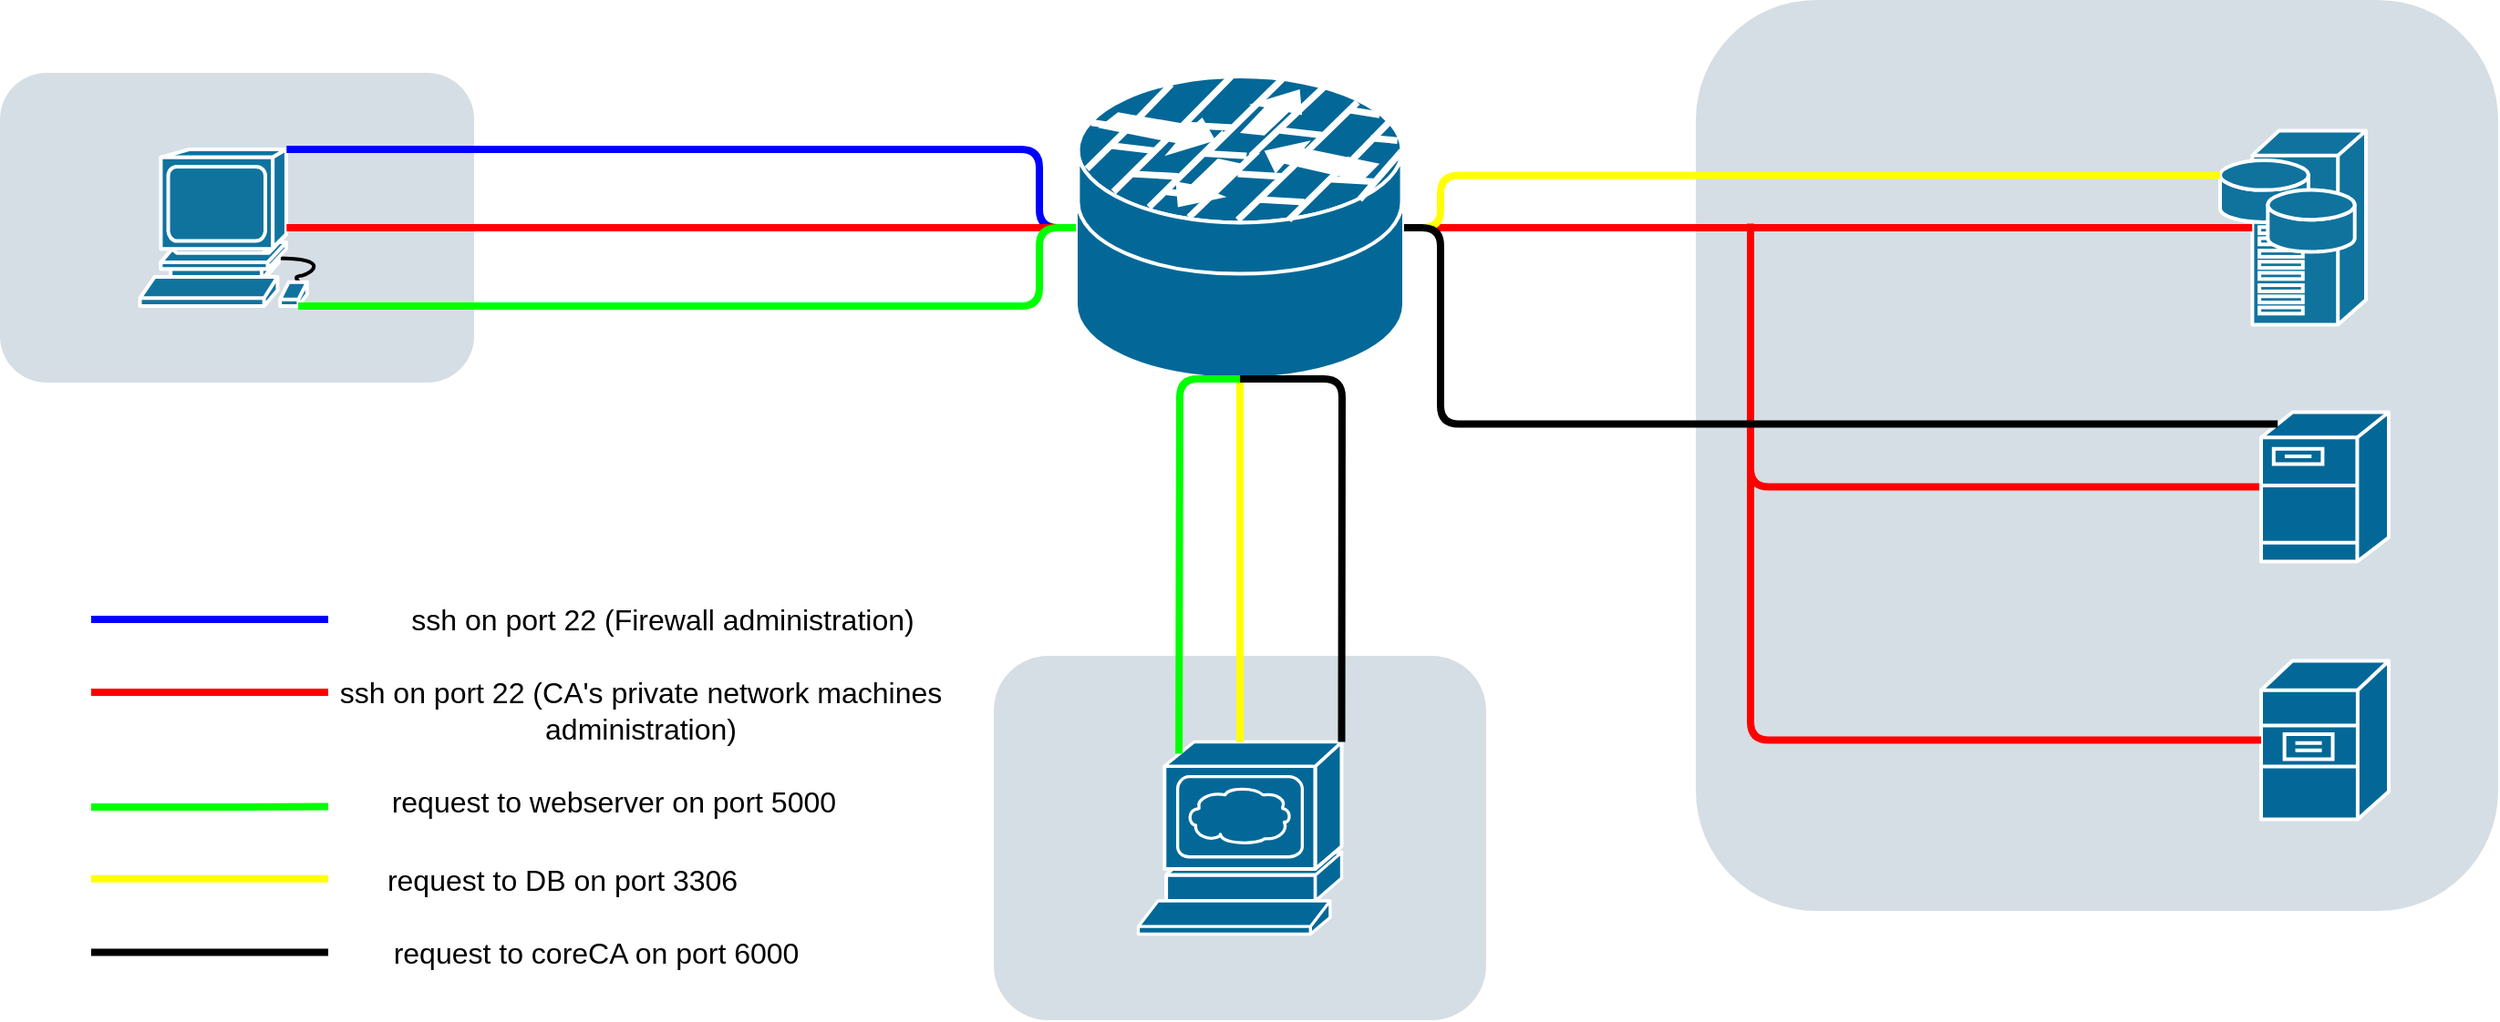 <mxfile version="13.8.0"><diagram id="6a731a19-8d31-9384-78a2-239565b7b9f0" name="Page-1"><mxGraphModel dx="2500" dy="900" grid="1" gridSize="10" guides="1" tooltips="1" connect="1" arrows="1" fold="1" page="1" pageScale="1" pageWidth="827" pageHeight="1169" background="#ffffff" math="0" shadow="0"><root><mxCell id="0"/><mxCell id="1" parent="0"/><mxCell id="UmaRRInbwXYTmUO3E6Bh-2268" value="" style="rounded=1;whiteSpace=wrap;html=1;strokeColor=none;fillColor=#BAC8D3;fontSize=24;fontColor=#23445D;align=center;opacity=60;" parent="1" vertex="1"><mxGeometry x="-125" y="660" width="270" height="200" as="geometry"/></mxCell><mxCell id="UmaRRInbwXYTmUO3E6Bh-2258" value="" style="rounded=1;whiteSpace=wrap;html=1;strokeColor=none;fillColor=#BAC8D3;fontSize=24;fontColor=#23445D;align=center;opacity=60;" parent="1" vertex="1"><mxGeometry x="-670" y="340" width="260" height="170" as="geometry"/></mxCell><mxCell id="2095" value="" style="rounded=1;whiteSpace=wrap;html=1;strokeColor=none;fillColor=#BAC8D3;fontSize=24;fontColor=#23445D;align=center;opacity=60;" parent="1" vertex="1"><mxGeometry x="260" y="300" width="440" height="500" as="geometry"/></mxCell><mxCell id="2096" value="" style="shape=mxgraph.cisco.computers_and_peripherals.workstation;html=1;dashed=0;fillColor=#10739E;strokeColor=#ffffff;strokeWidth=2;verticalLabelPosition=bottom;verticalAlign=top;fontFamily=Helvetica;fontSize=36;fontColor=#FFB366" parent="1" vertex="1"><mxGeometry x="-593.25" y="382" width="106.5" height="86" as="geometry"/></mxCell><mxCell id="2100" value="" style="shape=mxgraph.cisco.servers.storage_server;html=1;dashed=0;fillColor=#10739E;strokeColor=#ffffff;strokeWidth=2;verticalLabelPosition=bottom;verticalAlign=top;fontFamily=Helvetica;fontSize=36;fontColor=#FFB366" parent="1" vertex="1"><mxGeometry x="547.5" y="371.75" width="80" height="106.5" as="geometry"/></mxCell><mxCell id="UmaRRInbwXYTmUO3E6Bh-2259" value="" style="shape=mxgraph.cisco.security.router_firewall;html=1;pointerEvents=1;dashed=0;fillColor=#036897;strokeColor=#ffffff;strokeWidth=2;verticalLabelPosition=bottom;verticalAlign=top;align=center;outlineConnect=0;" parent="1" vertex="1"><mxGeometry x="-80" y="342" width="180" height="166" as="geometry"/></mxCell><mxCell id="UmaRRInbwXYTmUO3E6Bh-2265" value="" style="edgeStyle=elbowEdgeStyle;elbow=horizontal;endArrow=none;html=1;endFill=0;strokeWidth=4;rounded=1;entryX=0.22;entryY=0.5;entryDx=0;entryDy=0;entryPerimeter=0;fontColor=#FF0000;fillColor=#e51400;exitX=1;exitY=0.5;exitDx=0;exitDy=0;exitPerimeter=0;strokeColor=#FF0000;" parent="1" source="UmaRRInbwXYTmUO3E6Bh-2259" target="2100" edge="1"><mxGeometry width="100" height="100" relative="1" as="geometry"><mxPoint x="180" y="387" as="sourcePoint"/><mxPoint x="630" y="450" as="targetPoint"/><Array as="points"><mxPoint x="380" y="390"/><mxPoint x="220" y="387"/><mxPoint x="380" y="370"/></Array></mxGeometry></mxCell><mxCell id="UmaRRInbwXYTmUO3E6Bh-2266" value="" style="edgeStyle=elbowEdgeStyle;elbow=horizontal;endArrow=none;html=1;endFill=0;strokeWidth=4;rounded=1;fontColor=#FF0000;fillColor=#6a00ff;entryX=0;entryY=0.5;entryDx=0;entryDy=0;entryPerimeter=0;exitX=0.755;exitY=0;exitDx=0;exitDy=0;strokeColor=#0000ff;exitPerimeter=0;" parent="1" source="2096" target="UmaRRInbwXYTmUO3E6Bh-2259" edge="1"><mxGeometry width="100" height="100" relative="1" as="geometry"><mxPoint x="-413" y="370" as="sourcePoint"/><mxPoint x="-10" y="394" as="targetPoint"/><Array as="points"><mxPoint x="-100" y="380"/><mxPoint x="-413" y="383.6"/></Array></mxGeometry></mxCell><mxCell id="UmaRRInbwXYTmUO3E6Bh-2267" value="" style="shape=mxgraph.cisco.servers.www_server;html=1;pointerEvents=1;dashed=0;fillColor=#036897;strokeColor=#ffffff;strokeWidth=2;verticalLabelPosition=bottom;verticalAlign=top;align=center;outlineConnect=0;fontColor=#FF0000;" parent="1" vertex="1"><mxGeometry x="-45.75" y="707.25" width="111.5" height="105.5" as="geometry"/></mxCell><mxCell id="UmaRRInbwXYTmUO3E6Bh-2269" value="" style="edgeStyle=elbowEdgeStyle;elbow=horizontal;endArrow=none;html=1;endFill=0;strokeWidth=4;rounded=1;fontColor=#FF0000;fillColor=#e51400;entryX=0;entryY=0.5;entryDx=0;entryDy=0;entryPerimeter=0;strokeColor=#FF0000;" parent="1" target="UmaRRInbwXYTmUO3E6Bh-2276" edge="1"><mxGeometry width="100" height="100" relative="1" as="geometry"><mxPoint x="290" y="422.75" as="sourcePoint"/><mxPoint x="540" y="572.75" as="targetPoint"/><Array as="points"><mxPoint x="290" y="482.75"/></Array></mxGeometry></mxCell><mxCell id="UmaRRInbwXYTmUO3E6Bh-2272" value="" style="edgeStyle=elbowEdgeStyle;elbow=horizontal;endArrow=none;html=1;endFill=0;strokeWidth=4;rounded=1;fontColor=#FF0000;fillColor=#e51400;exitX=0.755;exitY=0.5;exitDx=0;exitDy=0;entryX=0;entryY=0.5;entryDx=0;entryDy=0;entryPerimeter=0;strokeColor=#FF0000;exitPerimeter=0;" parent="1" source="2096" target="UmaRRInbwXYTmUO3E6Bh-2259" edge="1"><mxGeometry width="100" height="100" relative="1" as="geometry"><mxPoint x="-403" y="429.998" as="sourcePoint"/><mxPoint x="-100" y="420" as="targetPoint"/><Array as="points"><mxPoint x="-190" y="425"/></Array></mxGeometry></mxCell><mxCell id="UmaRRInbwXYTmUO3E6Bh-2273" value="" style="edgeStyle=elbowEdgeStyle;elbow=horizontal;endArrow=none;html=1;endFill=0;strokeWidth=4;rounded=1;fontColor=#FF0000;fillColor=#e3c800;exitX=0.815;exitY=1;exitDx=0;exitDy=0;entryX=0;entryY=0.5;entryDx=0;entryDy=0;entryPerimeter=0;strokeColor=#00ff00;exitPerimeter=0;" parent="1" source="2096" target="UmaRRInbwXYTmUO3E6Bh-2259" edge="1"><mxGeometry width="100" height="100" relative="1" as="geometry"><mxPoint x="-400" y="435" as="sourcePoint"/><mxPoint y="435" as="targetPoint"/><Array as="points"><mxPoint x="-100" y="460"/></Array></mxGeometry></mxCell><mxCell id="UmaRRInbwXYTmUO3E6Bh-2274" value="" style="edgeStyle=elbowEdgeStyle;elbow=horizontal;endArrow=none;html=1;endFill=0;strokeWidth=4;rounded=1;fontColor=#FF0000;fillColor=#cdeb8b;entryX=0.5;entryY=1;entryDx=0;entryDy=0;entryPerimeter=0;exitX=0.5;exitY=0;exitDx=0;exitDy=0;exitPerimeter=0;strokeColor=#FFFF00;" parent="1" source="UmaRRInbwXYTmUO3E6Bh-2267" target="UmaRRInbwXYTmUO3E6Bh-2259" edge="1"><mxGeometry width="100" height="100" relative="1" as="geometry"><mxPoint x="10" y="714" as="sourcePoint"/><mxPoint y="570" as="targetPoint"/><Array as="points"><mxPoint x="10" y="630"/><mxPoint x="-20" y="590"/><mxPoint x="-30" y="610"/><mxPoint x="10" y="620"/><mxPoint x="30" y="630"/></Array></mxGeometry></mxCell><mxCell id="UmaRRInbwXYTmUO3E6Bh-2276" value="" style="shape=mxgraph.cisco.servers.fileserver;html=1;pointerEvents=1;dashed=0;fillColor=#036897;strokeColor=#ffffff;strokeWidth=2;verticalLabelPosition=bottom;verticalAlign=top;align=center;outlineConnect=0;fontColor=#FF0000;" parent="1" vertex="1"><mxGeometry x="570" y="526.25" width="70" height="82" as="geometry"/></mxCell><mxCell id="UmaRRInbwXYTmUO3E6Bh-2278" value="" style="shape=mxgraph.cisco.servers.file_server;html=1;pointerEvents=1;dashed=0;fillColor=#036897;strokeColor=#ffffff;strokeWidth=2;verticalLabelPosition=bottom;verticalAlign=top;align=center;outlineConnect=0;fontColor=#FF0000;" parent="1" vertex="1"><mxGeometry x="570" y="662.75" width="70" height="87" as="geometry"/></mxCell><mxCell id="UmaRRInbwXYTmUO3E6Bh-2279" value="" style="edgeStyle=elbowEdgeStyle;elbow=horizontal;endArrow=none;html=1;endFill=0;strokeWidth=4;rounded=1;fontColor=#FF0000;fillColor=#e51400;entryX=0;entryY=0.5;entryDx=0;entryDy=0;entryPerimeter=0;strokeColor=#FF0000;" parent="1" target="UmaRRInbwXYTmUO3E6Bh-2278" edge="1"><mxGeometry width="100" height="100" relative="1" as="geometry"><mxPoint x="290" y="542.75" as="sourcePoint"/><mxPoint x="570" y="732.25" as="targetPoint"/><Array as="points"><mxPoint x="290" y="647.75"/></Array></mxGeometry></mxCell><mxCell id="UmaRRInbwXYTmUO3E6Bh-2285" value="" style="edgeStyle=elbowEdgeStyle;elbow=horizontal;endArrow=none;html=1;endFill=0;strokeWidth=4;rounded=1;fontColor=#FF0000;fillColor=#e3c800;entryX=0.5;entryY=1;entryDx=0;entryDy=0;entryPerimeter=0;exitX=0.2;exitY=0.06;exitDx=0;exitDy=0;exitPerimeter=0;strokeColor=#00FF00;" parent="1" source="UmaRRInbwXYTmUO3E6Bh-2267" target="UmaRRInbwXYTmUO3E6Bh-2259" edge="1"><mxGeometry width="100" height="100" relative="1" as="geometry"><mxPoint x="-270.0" y="709.25" as="sourcePoint"/><mxPoint x="-270" y="510" as="targetPoint"/><Array as="points"><mxPoint x="-23" y="560"/><mxPoint x="-30" y="580"/><mxPoint x="-60" y="610"/><mxPoint x="-300" y="592"/><mxPoint x="-310" y="612"/><mxPoint x="-270" y="622"/><mxPoint x="-250" y="632"/></Array></mxGeometry></mxCell><mxCell id="UmaRRInbwXYTmUO3E6Bh-2286" value="" style="edgeStyle=elbowEdgeStyle;elbow=horizontal;endArrow=none;html=1;endFill=0;strokeWidth=4;rounded=1;fontColor=#FF0000;fillColor=#cdeb8b;entryX=1;entryY=0.5;entryDx=0;entryDy=0;entryPerimeter=0;exitX=0;exitY=0.23;exitDx=0;exitDy=0;exitPerimeter=0;strokeColor=#FFFF00;" parent="1" source="2100" target="UmaRRInbwXYTmUO3E6Bh-2259" edge="1"><mxGeometry width="100" height="100" relative="1" as="geometry"><mxPoint x="260" y="360" as="sourcePoint"/><mxPoint x="140" y="450" as="targetPoint"/><Array as="points"><mxPoint x="120" y="387"/><mxPoint x="140" y="572"/><mxPoint x="110" y="532"/><mxPoint x="100" y="552"/><mxPoint x="140" y="562"/><mxPoint x="160" y="572"/></Array></mxGeometry></mxCell><mxCell id="UmaRRInbwXYTmUO3E6Bh-2287" value="" style="edgeStyle=elbowEdgeStyle;elbow=horizontal;endArrow=none;html=1;endFill=0;strokeWidth=4;rounded=1;fontColor=#FF0000;entryX=1;entryY=0.5;entryDx=0;entryDy=0;entryPerimeter=0;exitX=0.13;exitY=0.08;exitDx=0;exitDy=0;exitPerimeter=0;" parent="1" source="UmaRRInbwXYTmUO3E6Bh-2276" target="UmaRRInbwXYTmUO3E6Bh-2259" edge="1"><mxGeometry width="100" height="100" relative="1" as="geometry"><mxPoint x="637.5" y="508.005" as="sourcePoint"/><mxPoint x="100" y="575.01" as="targetPoint"/><Array as="points"><mxPoint x="120" y="460"/><mxPoint x="140" y="722.01"/><mxPoint x="110" y="682.01"/><mxPoint x="100" y="702.01"/><mxPoint x="140" y="712.01"/><mxPoint x="160" y="722.01"/></Array></mxGeometry></mxCell><mxCell id="UmaRRInbwXYTmUO3E6Bh-2288" value="" style="edgeStyle=elbowEdgeStyle;elbow=horizontal;endArrow=none;html=1;endFill=0;strokeWidth=4;rounded=1;fontColor=#FF0000;fillColor=#e3c800;entryX=0.5;entryY=1;entryDx=0;entryDy=0;entryPerimeter=0;exitX=1;exitY=0;exitDx=0;exitDy=0;exitPerimeter=0;" parent="1" source="UmaRRInbwXYTmUO3E6Bh-2267" target="UmaRRInbwXYTmUO3E6Bh-2259" edge="1"><mxGeometry width="100" height="100" relative="1" as="geometry"><mxPoint x="80.0" y="707.25" as="sourcePoint"/><mxPoint x="113.45" y="501.67" as="targetPoint"/><Array as="points"><mxPoint x="66" y="610"/><mxPoint x="73.45" y="573.67"/><mxPoint x="43.45" y="603.67"/><mxPoint x="-196.55" y="585.67"/><mxPoint x="-206.55" y="605.67"/><mxPoint x="-166.55" y="615.67"/><mxPoint x="-146.55" y="625.67"/></Array></mxGeometry></mxCell><mxCell id="Wzkw5N4JeUSLUKqmHyJu-2100" value="" style="edgeStyle=elbowEdgeStyle;elbow=horizontal;endArrow=none;html=1;endFill=0;strokeWidth=4;rounded=1;fontColor=#FF0000;fillColor=#6a00ff;exitX=0.755;exitY=0;exitDx=0;exitDy=0;strokeColor=#0000ff;exitPerimeter=0;" parent="1" edge="1"><mxGeometry width="100" height="100" relative="1" as="geometry"><mxPoint x="-620.002" y="640" as="sourcePoint"/><mxPoint x="-490" y="640" as="targetPoint"/><Array as="points"><mxPoint x="-490" y="640"/><mxPoint x="-520.16" y="641.6"/></Array></mxGeometry></mxCell><mxCell id="Wzkw5N4JeUSLUKqmHyJu-2101" value="" style="edgeStyle=elbowEdgeStyle;elbow=horizontal;endArrow=none;html=1;endFill=0;strokeWidth=4;rounded=1;fontColor=#FF0000;fillColor=#e51400;exitX=0.755;exitY=0.5;exitDx=0;exitDy=0;strokeColor=#FF0000;exitPerimeter=0;" parent="1" edge="1"><mxGeometry width="100" height="100" relative="1" as="geometry"><mxPoint x="-620.002" y="680" as="sourcePoint"/><mxPoint x="-490" y="680" as="targetPoint"/><Array as="points"/></mxGeometry></mxCell><mxCell id="Wzkw5N4JeUSLUKqmHyJu-2102" value="" style="edgeStyle=elbowEdgeStyle;elbow=horizontal;endArrow=none;html=1;endFill=0;strokeWidth=4;rounded=1;fontColor=#FF0000;fillColor=#e3c800;exitX=0.815;exitY=1;exitDx=0;exitDy=0;strokeColor=#00ff00;exitPerimeter=0;" parent="1" edge="1"><mxGeometry width="100" height="100" relative="1" as="geometry"><mxPoint x="-620.003" y="743" as="sourcePoint"/><mxPoint x="-490" y="742.75" as="targetPoint"/><Array as="points"/></mxGeometry></mxCell><mxCell id="Wzkw5N4JeUSLUKqmHyJu-2103" value="" style="edgeStyle=elbowEdgeStyle;elbow=horizontal;endArrow=none;html=1;endFill=0;strokeWidth=4;rounded=1;fontColor=#FF0000;fillColor=#cdeb8b;entryX=0.5;entryY=1;entryDx=0;entryDy=0;entryPerimeter=0;strokeColor=#FFFF00;" parent="1" edge="1"><mxGeometry width="100" height="100" relative="1" as="geometry"><mxPoint x="-490" y="782.41" as="sourcePoint"/><mxPoint x="-620" y="782.16" as="targetPoint"/><Array as="points"><mxPoint x="-620" y="904.16"/><mxPoint x="-650" y="864.16"/><mxPoint x="-660" y="884.16"/><mxPoint x="-620" y="894.16"/><mxPoint x="-600" y="904.16"/></Array></mxGeometry></mxCell><mxCell id="Wzkw5N4JeUSLUKqmHyJu-2104" value="" style="edgeStyle=elbowEdgeStyle;elbow=horizontal;endArrow=none;html=1;endFill=0;strokeWidth=4;rounded=1;fontColor=#FF0000;entryX=1;entryY=0.5;entryDx=0;entryDy=0;entryPerimeter=0;" parent="1" edge="1"><mxGeometry width="100" height="100" relative="1" as="geometry"><mxPoint x="-490" y="822.75" as="sourcePoint"/><mxPoint x="-620" y="822.75" as="targetPoint"/><Array as="points"><mxPoint x="-600" y="857.75"/><mxPoint x="-580" y="1119.76"/><mxPoint x="-610" y="1079.76"/><mxPoint x="-620" y="1099.76"/><mxPoint x="-580" y="1109.76"/><mxPoint x="-560" y="1119.76"/></Array></mxGeometry></mxCell><mxCell id="Wzkw5N4JeUSLUKqmHyJu-2105" value="&lt;font style=&quot;font-size: 16px&quot;&gt;ssh on port 22 (Firewall administration)&lt;br&gt;&lt;/font&gt;" style="text;html=1;strokeColor=none;fillColor=none;align=center;verticalAlign=middle;whiteSpace=wrap;rounded=0;" parent="1" vertex="1"><mxGeometry x="-473" y="630" width="333" height="20" as="geometry"/></mxCell><mxCell id="Wzkw5N4JeUSLUKqmHyJu-2106" value="&lt;font style=&quot;font-size: 16px&quot;&gt;ssh on port 22&lt;/font&gt;&lt;font style=&quot;font-size: 16px&quot;&gt; (CA's private network machines administration)&lt;/font&gt;" style="text;html=1;strokeColor=none;fillColor=none;align=center;verticalAlign=middle;whiteSpace=wrap;rounded=0;" parent="1" vertex="1"><mxGeometry x="-490" y="680" width="343" height="20" as="geometry"/></mxCell><mxCell id="Wzkw5N4JeUSLUKqmHyJu-2107" value="&amp;nbsp;&lt;font style=&quot;font-size: 16px&quot;&gt;request to webserver on port 5000&lt;/font&gt;" style="text;html=1;strokeColor=none;fillColor=none;align=center;verticalAlign=middle;whiteSpace=wrap;rounded=0;" parent="1" vertex="1"><mxGeometry x="-480" y="730" width="290" height="20" as="geometry"/></mxCell><mxCell id="Wzkw5N4JeUSLUKqmHyJu-2108" value="&lt;font style=&quot;font-size: 16px&quot;&gt;request to DB on port 3306&lt;/font&gt;" style="text;html=1;strokeColor=none;fillColor=none;align=center;verticalAlign=middle;whiteSpace=wrap;rounded=0;" parent="1" vertex="1"><mxGeometry x="-480" y="772.75" width="236.75" height="20" as="geometry"/></mxCell><mxCell id="Wzkw5N4JeUSLUKqmHyJu-2109" value="&lt;div style=&quot;font-size: 16px&quot;&gt;&lt;font style=&quot;font-size: 16px&quot;&gt;request to coreCA on port 6000&lt;/font&gt;&lt;/div&gt;" style="text;html=1;strokeColor=none;fillColor=none;align=center;verticalAlign=middle;whiteSpace=wrap;rounded=0;" parent="1" vertex="1"><mxGeometry x="-473" y="812.75" width="260" height="20" as="geometry"/></mxCell></root></mxGraphModel></diagram></mxfile>
